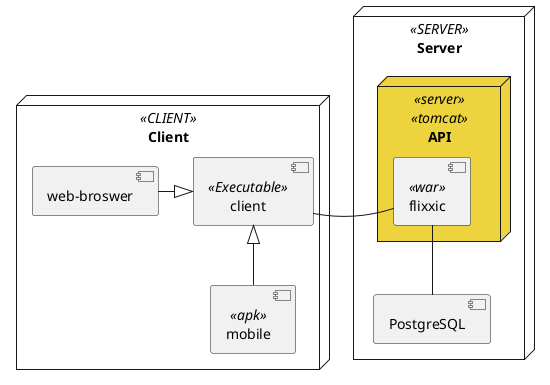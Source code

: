 @startuml architecture

node Client <<CLIENT>> {
    component client as "client" <<Executable>>    
    component browser as "web-broswer"    
    component mobile as "mobile" <<apk>>    

    client <|-left- browser
    client <|-- mobile
}

node Server <<SERVER>> {
    component PostgreSQL 

    node API <<server>> <<tomcat>> #edd33e {
        component webApp as "flixxic" <<war>>
    }

    client -right-  webApp
    webApp -- PostgreSQL
}

@enduml